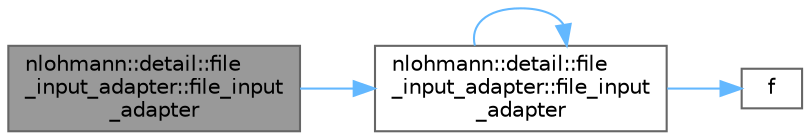 digraph "nlohmann::detail::file_input_adapter::file_input_adapter"
{
 // LATEX_PDF_SIZE
  bgcolor="transparent";
  edge [fontname=Helvetica,fontsize=10,labelfontname=Helvetica,labelfontsize=10];
  node [fontname=Helvetica,fontsize=10,shape=box,height=0.2,width=0.4];
  rankdir="LR";
  Node1 [id="Node000001",label="nlohmann::detail::file\l_input_adapter::file_input\l_adapter",height=0.2,width=0.4,color="gray40", fillcolor="grey60", style="filled", fontcolor="black",tooltip=" "];
  Node1 -> Node2 [id="edge4_Node000001_Node000002",color="steelblue1",style="solid",tooltip=" "];
  Node2 [id="Node000002",label="nlohmann::detail::file\l_input_adapter::file_input\l_adapter",height=0.2,width=0.4,color="grey40", fillcolor="white", style="filled",URL="$classnlohmann_1_1detail_1_1file__input__adapter.html#aeade050f2793280503be93feff2ece5b",tooltip=" "];
  Node2 -> Node3 [id="edge5_Node000002_Node000003",color="steelblue1",style="solid",tooltip=" "];
  Node3 [id="Node000003",label="f",height=0.2,width=0.4,color="grey40", fillcolor="white", style="filled",URL="$cxx11__tensor__map_8cpp.html#a7f507fea02198f6cb81c86640c7b1a4e",tooltip=" "];
  Node2 -> Node2 [id="edge6_Node000002_Node000002",color="steelblue1",style="solid",tooltip=" "];
}
